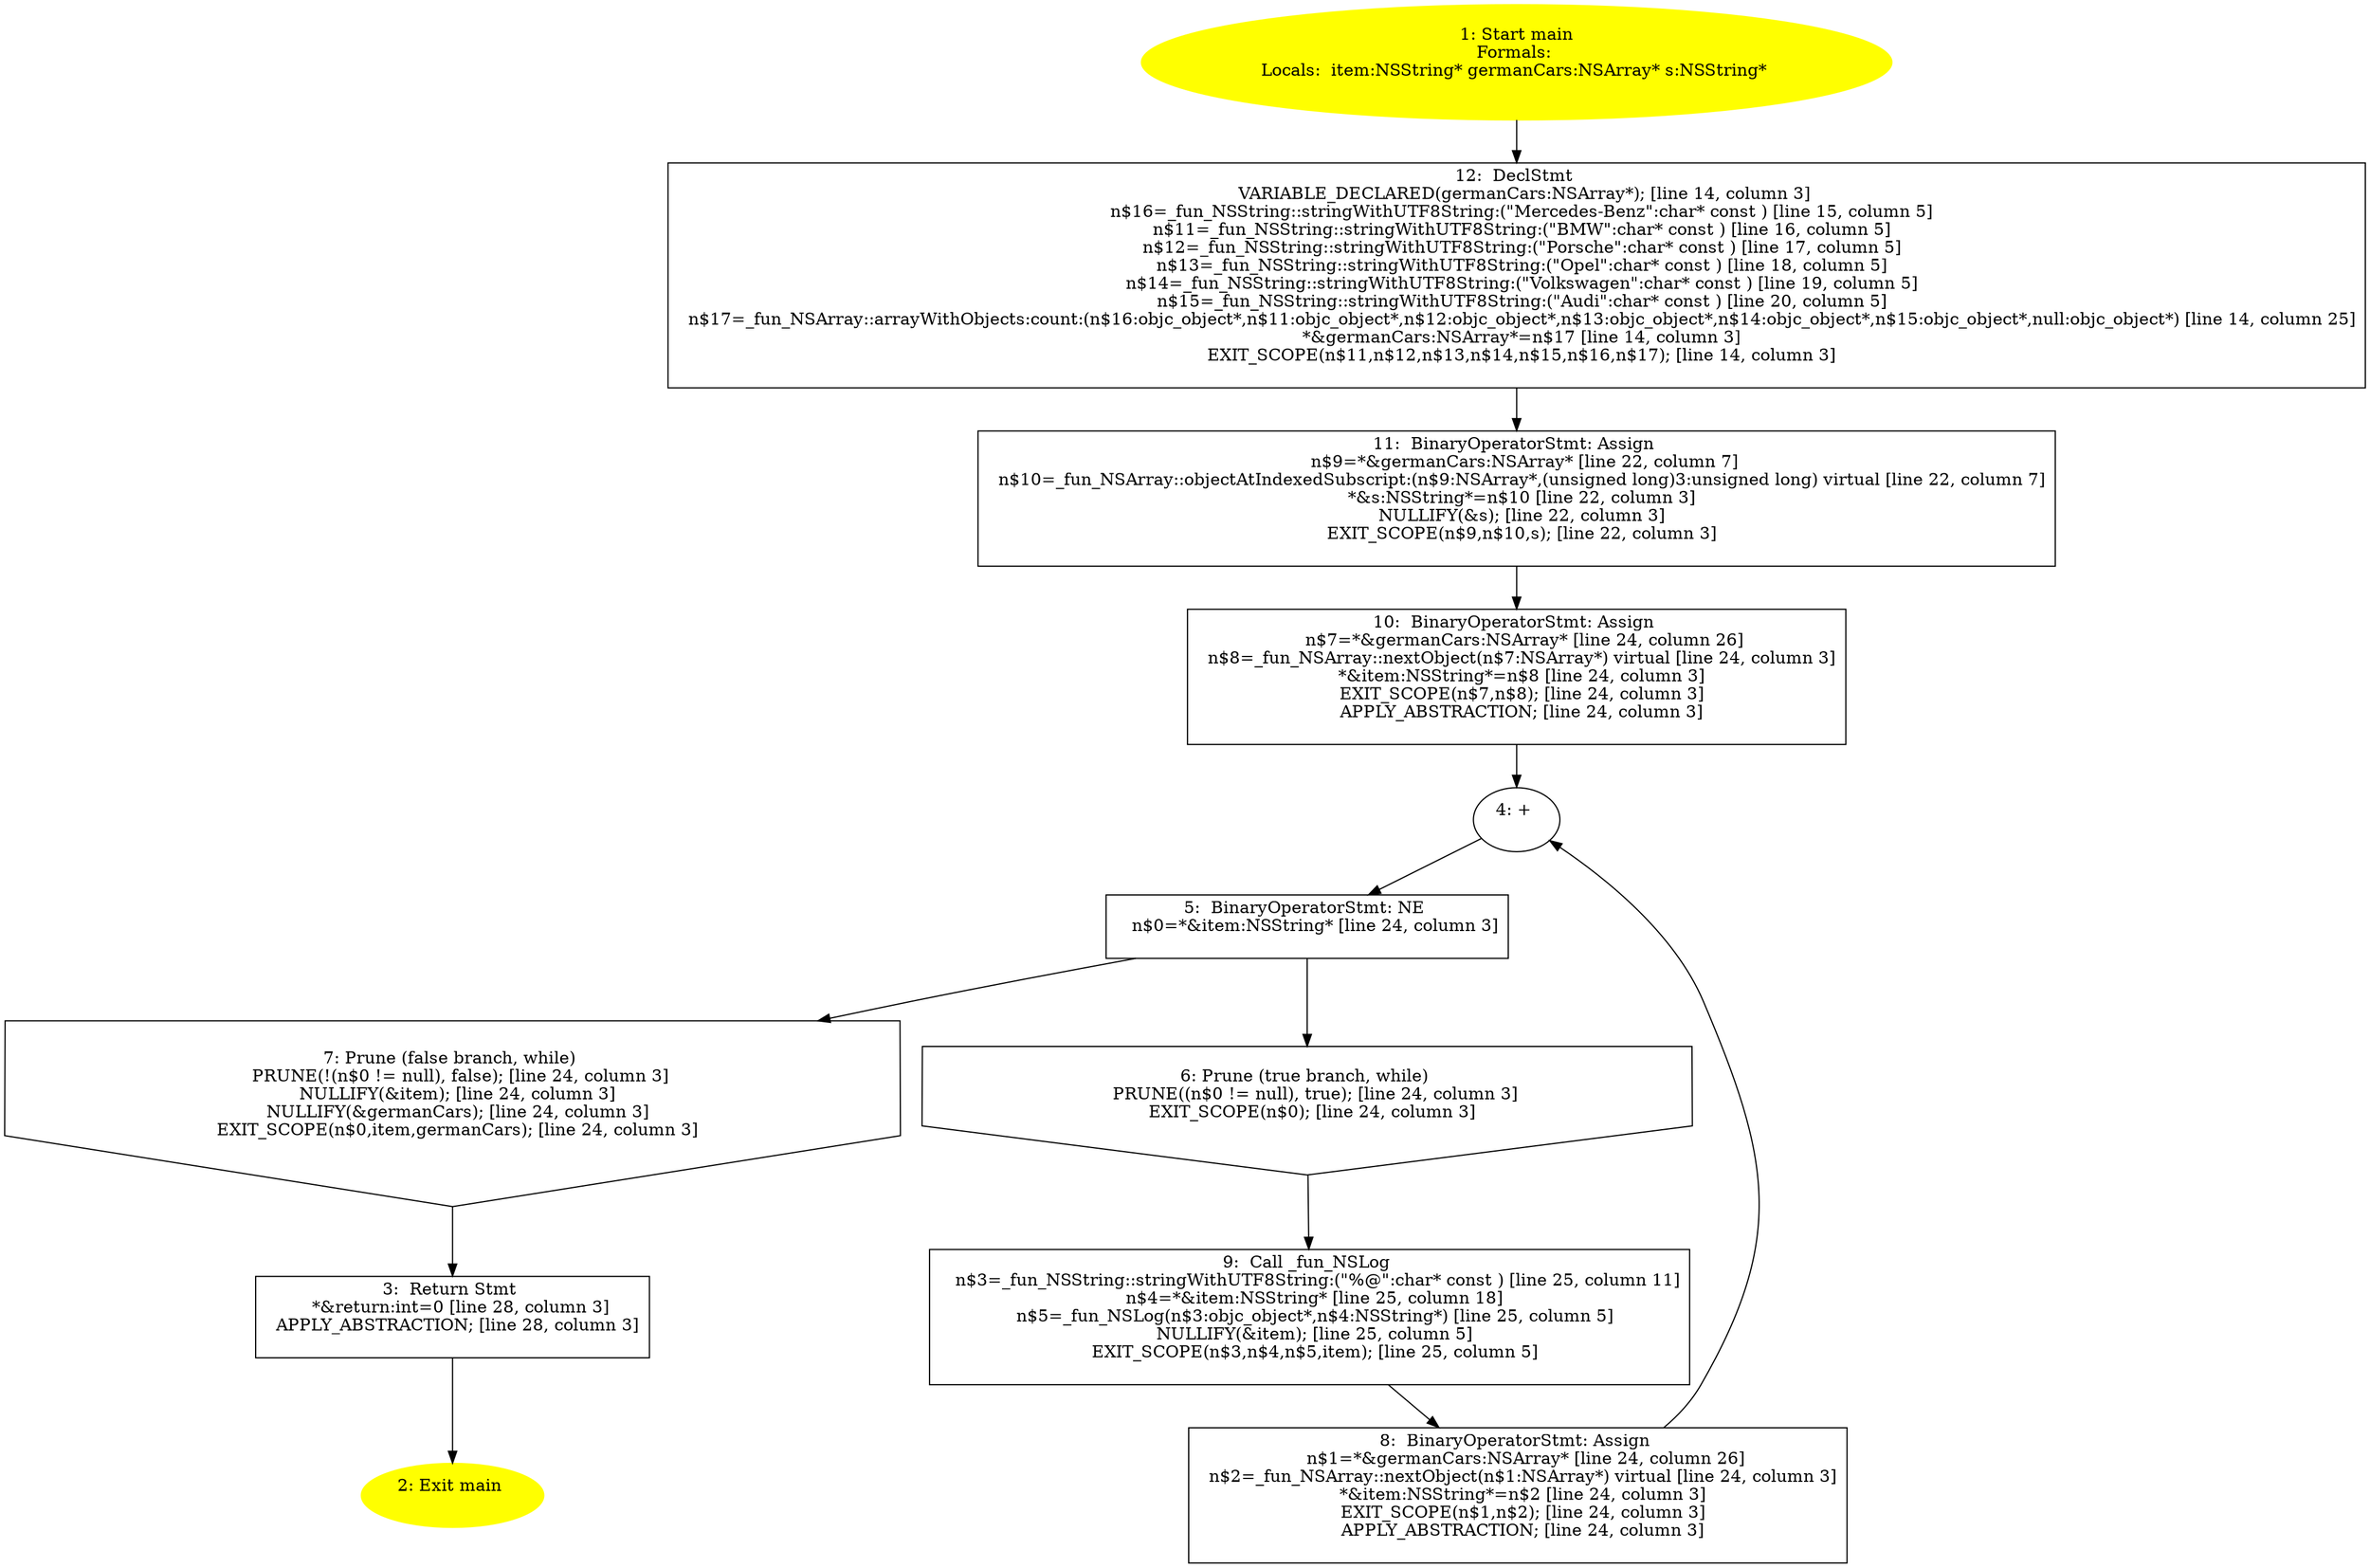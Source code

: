 /* @generated */
digraph cfg {
"main.fad58de7366495db4650cfefac2fcd61_1" [label="1: Start main\nFormals: \nLocals:  item:NSString* germanCars:NSArray* s:NSString* \n  " color=yellow style=filled]
	

	 "main.fad58de7366495db4650cfefac2fcd61_1" -> "main.fad58de7366495db4650cfefac2fcd61_12" ;
"main.fad58de7366495db4650cfefac2fcd61_2" [label="2: Exit main \n  " color=yellow style=filled]
	

"main.fad58de7366495db4650cfefac2fcd61_3" [label="3:  Return Stmt \n   *&return:int=0 [line 28, column 3]\n  APPLY_ABSTRACTION; [line 28, column 3]\n " shape="box"]
	

	 "main.fad58de7366495db4650cfefac2fcd61_3" -> "main.fad58de7366495db4650cfefac2fcd61_2" ;
"main.fad58de7366495db4650cfefac2fcd61_4" [label="4: + \n  " ]
	

	 "main.fad58de7366495db4650cfefac2fcd61_4" -> "main.fad58de7366495db4650cfefac2fcd61_5" ;
"main.fad58de7366495db4650cfefac2fcd61_5" [label="5:  BinaryOperatorStmt: NE \n   n$0=*&item:NSString* [line 24, column 3]\n " shape="box"]
	

	 "main.fad58de7366495db4650cfefac2fcd61_5" -> "main.fad58de7366495db4650cfefac2fcd61_6" ;
	 "main.fad58de7366495db4650cfefac2fcd61_5" -> "main.fad58de7366495db4650cfefac2fcd61_7" ;
"main.fad58de7366495db4650cfefac2fcd61_6" [label="6: Prune (true branch, while) \n   PRUNE((n$0 != null), true); [line 24, column 3]\n  EXIT_SCOPE(n$0); [line 24, column 3]\n " shape="invhouse"]
	

	 "main.fad58de7366495db4650cfefac2fcd61_6" -> "main.fad58de7366495db4650cfefac2fcd61_9" ;
"main.fad58de7366495db4650cfefac2fcd61_7" [label="7: Prune (false branch, while) \n   PRUNE(!(n$0 != null), false); [line 24, column 3]\n  NULLIFY(&item); [line 24, column 3]\n  NULLIFY(&germanCars); [line 24, column 3]\n  EXIT_SCOPE(n$0,item,germanCars); [line 24, column 3]\n " shape="invhouse"]
	

	 "main.fad58de7366495db4650cfefac2fcd61_7" -> "main.fad58de7366495db4650cfefac2fcd61_3" ;
"main.fad58de7366495db4650cfefac2fcd61_8" [label="8:  BinaryOperatorStmt: Assign \n   n$1=*&germanCars:NSArray* [line 24, column 26]\n  n$2=_fun_NSArray::nextObject(n$1:NSArray*) virtual [line 24, column 3]\n  *&item:NSString*=n$2 [line 24, column 3]\n  EXIT_SCOPE(n$1,n$2); [line 24, column 3]\n  APPLY_ABSTRACTION; [line 24, column 3]\n " shape="box"]
	

	 "main.fad58de7366495db4650cfefac2fcd61_8" -> "main.fad58de7366495db4650cfefac2fcd61_4" ;
"main.fad58de7366495db4650cfefac2fcd61_9" [label="9:  Call _fun_NSLog \n   n$3=_fun_NSString::stringWithUTF8String:(\"%@\":char* const ) [line 25, column 11]\n  n$4=*&item:NSString* [line 25, column 18]\n  n$5=_fun_NSLog(n$3:objc_object*,n$4:NSString*) [line 25, column 5]\n  NULLIFY(&item); [line 25, column 5]\n  EXIT_SCOPE(n$3,n$4,n$5,item); [line 25, column 5]\n " shape="box"]
	

	 "main.fad58de7366495db4650cfefac2fcd61_9" -> "main.fad58de7366495db4650cfefac2fcd61_8" ;
"main.fad58de7366495db4650cfefac2fcd61_10" [label="10:  BinaryOperatorStmt: Assign \n   n$7=*&germanCars:NSArray* [line 24, column 26]\n  n$8=_fun_NSArray::nextObject(n$7:NSArray*) virtual [line 24, column 3]\n  *&item:NSString*=n$8 [line 24, column 3]\n  EXIT_SCOPE(n$7,n$8); [line 24, column 3]\n  APPLY_ABSTRACTION; [line 24, column 3]\n " shape="box"]
	

	 "main.fad58de7366495db4650cfefac2fcd61_10" -> "main.fad58de7366495db4650cfefac2fcd61_4" ;
"main.fad58de7366495db4650cfefac2fcd61_11" [label="11:  BinaryOperatorStmt: Assign \n   n$9=*&germanCars:NSArray* [line 22, column 7]\n  n$10=_fun_NSArray::objectAtIndexedSubscript:(n$9:NSArray*,(unsigned long)3:unsigned long) virtual [line 22, column 7]\n  *&s:NSString*=n$10 [line 22, column 3]\n  NULLIFY(&s); [line 22, column 3]\n  EXIT_SCOPE(n$9,n$10,s); [line 22, column 3]\n " shape="box"]
	

	 "main.fad58de7366495db4650cfefac2fcd61_11" -> "main.fad58de7366495db4650cfefac2fcd61_10" ;
"main.fad58de7366495db4650cfefac2fcd61_12" [label="12:  DeclStmt \n   VARIABLE_DECLARED(germanCars:NSArray*); [line 14, column 3]\n  n$16=_fun_NSString::stringWithUTF8String:(\"Mercedes-Benz\":char* const ) [line 15, column 5]\n  n$11=_fun_NSString::stringWithUTF8String:(\"BMW\":char* const ) [line 16, column 5]\n  n$12=_fun_NSString::stringWithUTF8String:(\"Porsche\":char* const ) [line 17, column 5]\n  n$13=_fun_NSString::stringWithUTF8String:(\"Opel\":char* const ) [line 18, column 5]\n  n$14=_fun_NSString::stringWithUTF8String:(\"Volkswagen\":char* const ) [line 19, column 5]\n  n$15=_fun_NSString::stringWithUTF8String:(\"Audi\":char* const ) [line 20, column 5]\n  n$17=_fun_NSArray::arrayWithObjects:count:(n$16:objc_object*,n$11:objc_object*,n$12:objc_object*,n$13:objc_object*,n$14:objc_object*,n$15:objc_object*,null:objc_object*) [line 14, column 25]\n  *&germanCars:NSArray*=n$17 [line 14, column 3]\n  EXIT_SCOPE(n$11,n$12,n$13,n$14,n$15,n$16,n$17); [line 14, column 3]\n " shape="box"]
	

	 "main.fad58de7366495db4650cfefac2fcd61_12" -> "main.fad58de7366495db4650cfefac2fcd61_11" ;
}
